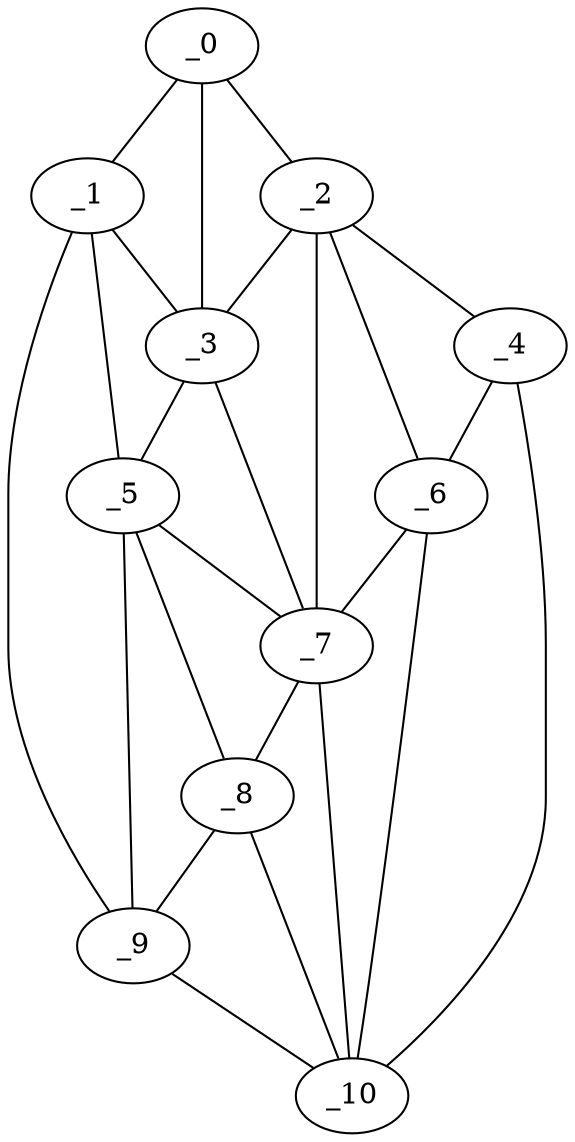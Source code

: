 graph "obj75__170.gxl" {
	_0	 [x=47,
		y=45];
	_1	 [x=50,
		y=61];
	_0 -- _1	 [valence=1];
	_2	 [x=51,
		y=40];
	_0 -- _2	 [valence=1];
	_3	 [x=51,
		y=49];
	_0 -- _3	 [valence=2];
	_1 -- _3	 [valence=2];
	_5	 [x=60,
		y=57];
	_1 -- _5	 [valence=2];
	_9	 [x=86,
		y=67];
	_1 -- _9	 [valence=1];
	_2 -- _3	 [valence=2];
	_4	 [x=60,
		y=32];
	_2 -- _4	 [valence=1];
	_6	 [x=61,
		y=35];
	_2 -- _6	 [valence=2];
	_7	 [x=64,
		y=45];
	_2 -- _7	 [valence=2];
	_3 -- _5	 [valence=2];
	_3 -- _7	 [valence=1];
	_4 -- _6	 [valence=1];
	_10	 [x=92,
		y=59];
	_4 -- _10	 [valence=1];
	_5 -- _7	 [valence=2];
	_8	 [x=78,
		y=58];
	_5 -- _8	 [valence=1];
	_5 -- _9	 [valence=2];
	_6 -- _7	 [valence=1];
	_6 -- _10	 [valence=2];
	_7 -- _8	 [valence=2];
	_7 -- _10	 [valence=2];
	_8 -- _9	 [valence=1];
	_8 -- _10	 [valence=2];
	_9 -- _10	 [valence=1];
}
